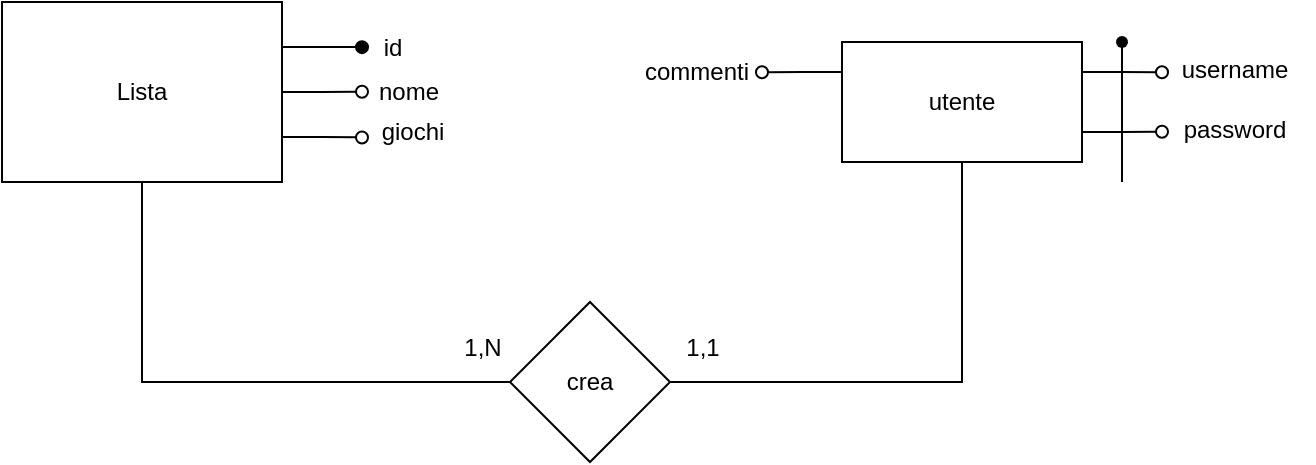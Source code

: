<mxfile version="24.7.16">
  <diagram name="Pagina-1" id="an9IDKrDngbuDWgI6LzD">
    <mxGraphModel dx="1195" dy="622" grid="1" gridSize="10" guides="1" tooltips="1" connect="1" arrows="1" fold="1" page="1" pageScale="1" pageWidth="827" pageHeight="1169" math="0" shadow="0">
      <root>
        <mxCell id="0" />
        <mxCell id="1" parent="0" />
        <mxCell id="YffOVB0470sbpmYkByOQ-3" style="edgeStyle=orthogonalEdgeStyle;rounded=0;orthogonalLoop=1;jettySize=auto;html=1;exitX=1;exitY=0.25;exitDx=0;exitDy=0;endArrow=oval;endFill=1;" parent="1" source="YffOVB0470sbpmYkByOQ-1" edge="1">
          <mxGeometry relative="1" as="geometry">
            <mxPoint x="300" y="122.571" as="targetPoint" />
          </mxGeometry>
        </mxCell>
        <mxCell id="YffOVB0470sbpmYkByOQ-5" style="edgeStyle=orthogonalEdgeStyle;rounded=0;orthogonalLoop=1;jettySize=auto;html=1;exitX=1;exitY=0.5;exitDx=0;exitDy=0;endArrow=oval;endFill=0;" parent="1" source="YffOVB0470sbpmYkByOQ-1" edge="1">
          <mxGeometry relative="1" as="geometry">
            <mxPoint x="300" y="144.857" as="targetPoint" />
          </mxGeometry>
        </mxCell>
        <mxCell id="YffOVB0470sbpmYkByOQ-9" style="edgeStyle=orthogonalEdgeStyle;rounded=0;orthogonalLoop=1;jettySize=auto;html=1;exitX=1;exitY=0.75;exitDx=0;exitDy=0;endArrow=oval;endFill=0;" parent="1" source="YffOVB0470sbpmYkByOQ-1" edge="1">
          <mxGeometry relative="1" as="geometry">
            <mxPoint x="300" y="167.714" as="targetPoint" />
          </mxGeometry>
        </mxCell>
        <mxCell id="YffOVB0470sbpmYkByOQ-1" value="Lista" style="rounded=0;whiteSpace=wrap;html=1;" parent="1" vertex="1">
          <mxGeometry x="120" y="100" width="140" height="90" as="geometry" />
        </mxCell>
        <mxCell id="YffOVB0470sbpmYkByOQ-4" value="id" style="text;html=1;align=center;verticalAlign=middle;resizable=0;points=[];autosize=1;strokeColor=none;fillColor=none;" parent="1" vertex="1">
          <mxGeometry x="300" y="108" width="30" height="30" as="geometry" />
        </mxCell>
        <mxCell id="YffOVB0470sbpmYkByOQ-6" value="nome" style="text;html=1;align=center;verticalAlign=middle;resizable=0;points=[];autosize=1;strokeColor=none;fillColor=none;" parent="1" vertex="1">
          <mxGeometry x="298" y="130" width="50" height="30" as="geometry" />
        </mxCell>
        <mxCell id="YffOVB0470sbpmYkByOQ-7" value="giochi" style="text;html=1;align=center;verticalAlign=middle;resizable=0;points=[];autosize=1;strokeColor=none;fillColor=none;" parent="1" vertex="1">
          <mxGeometry x="300" y="150" width="50" height="30" as="geometry" />
        </mxCell>
        <mxCell id="YffOVB0470sbpmYkByOQ-11" style="edgeStyle=orthogonalEdgeStyle;rounded=0;orthogonalLoop=1;jettySize=auto;html=1;exitX=1;exitY=0.25;exitDx=0;exitDy=0;endArrow=oval;endFill=0;" parent="1" source="YffOVB0470sbpmYkByOQ-10" edge="1">
          <mxGeometry relative="1" as="geometry">
            <mxPoint x="700" y="135.143" as="targetPoint" />
          </mxGeometry>
        </mxCell>
        <mxCell id="YffOVB0470sbpmYkByOQ-14" style="edgeStyle=orthogonalEdgeStyle;rounded=0;orthogonalLoop=1;jettySize=auto;html=1;exitX=1;exitY=0.75;exitDx=0;exitDy=0;endArrow=oval;endFill=0;" parent="1" source="YffOVB0470sbpmYkByOQ-10" edge="1">
          <mxGeometry relative="1" as="geometry">
            <mxPoint x="700" y="164.857" as="targetPoint" />
          </mxGeometry>
        </mxCell>
        <mxCell id="YffOVB0470sbpmYkByOQ-22" style="edgeStyle=orthogonalEdgeStyle;rounded=0;orthogonalLoop=1;jettySize=auto;html=1;exitX=0;exitY=0.25;exitDx=0;exitDy=0;endArrow=oval;endFill=0;" parent="1" source="YffOVB0470sbpmYkByOQ-10" edge="1">
          <mxGeometry relative="1" as="geometry">
            <mxPoint x="500" y="135.143" as="targetPoint" />
          </mxGeometry>
        </mxCell>
        <mxCell id="8qfT9pUev-Jqsru31Hen-1" style="edgeStyle=orthogonalEdgeStyle;rounded=0;orthogonalLoop=1;jettySize=auto;html=1;exitX=0.5;exitY=1;exitDx=0;exitDy=0;entryX=1;entryY=0.5;entryDx=0;entryDy=0;endArrow=none;endFill=0;" edge="1" parent="1" source="YffOVB0470sbpmYkByOQ-10" target="8qfT9pUev-Jqsru31Hen-2">
          <mxGeometry relative="1" as="geometry">
            <mxPoint x="600" y="290.0" as="targetPoint" />
          </mxGeometry>
        </mxCell>
        <mxCell id="YffOVB0470sbpmYkByOQ-10" value="utente" style="rounded=0;whiteSpace=wrap;html=1;" parent="1" vertex="1">
          <mxGeometry x="540" y="120" width="120" height="60" as="geometry" />
        </mxCell>
        <mxCell id="YffOVB0470sbpmYkByOQ-12" value="username" style="text;html=1;align=center;verticalAlign=middle;resizable=0;points=[];autosize=1;strokeColor=none;fillColor=none;" parent="1" vertex="1">
          <mxGeometry x="696" y="119" width="80" height="30" as="geometry" />
        </mxCell>
        <mxCell id="YffOVB0470sbpmYkByOQ-15" value="password" style="text;html=1;align=center;verticalAlign=middle;resizable=0;points=[];autosize=1;strokeColor=none;fillColor=none;" parent="1" vertex="1">
          <mxGeometry x="701" y="149" width="70" height="30" as="geometry" />
        </mxCell>
        <mxCell id="YffOVB0470sbpmYkByOQ-18" value="" style="edgeStyle=none;orthogonalLoop=1;jettySize=auto;html=1;rounded=0;endArrow=none;endFill=0;" parent="1" source="YffOVB0470sbpmYkByOQ-17" edge="1">
          <mxGeometry width="100" relative="1" as="geometry">
            <mxPoint x="680" y="190" as="sourcePoint" />
            <mxPoint x="680" y="120" as="targetPoint" />
            <Array as="points" />
          </mxGeometry>
        </mxCell>
        <mxCell id="YffOVB0470sbpmYkByOQ-20" value="" style="edgeStyle=none;orthogonalLoop=1;jettySize=auto;html=1;rounded=0;endArrow=none;endFill=0;" parent="1" target="YffOVB0470sbpmYkByOQ-17" edge="1">
          <mxGeometry width="100" relative="1" as="geometry">
            <mxPoint x="680" y="190" as="sourcePoint" />
            <mxPoint x="680" y="120" as="targetPoint" />
            <Array as="points" />
          </mxGeometry>
        </mxCell>
        <mxCell id="YffOVB0470sbpmYkByOQ-17" value="" style="shape=waypoint;sketch=0;size=6;pointerEvents=1;points=[];fillColor=none;resizable=0;rotatable=0;perimeter=centerPerimeter;snapToPoint=1;" parent="1" vertex="1">
          <mxGeometry x="670" y="110" width="20" height="20" as="geometry" />
        </mxCell>
        <mxCell id="YffOVB0470sbpmYkByOQ-23" value="commenti" style="text;html=1;align=center;verticalAlign=middle;resizable=0;points=[];autosize=1;strokeColor=none;fillColor=none;" parent="1" vertex="1">
          <mxGeometry x="427" y="120" width="80" height="30" as="geometry" />
        </mxCell>
        <mxCell id="8qfT9pUev-Jqsru31Hen-3" style="edgeStyle=orthogonalEdgeStyle;rounded=0;orthogonalLoop=1;jettySize=auto;html=1;exitX=0;exitY=0.5;exitDx=0;exitDy=0;entryX=0.5;entryY=1;entryDx=0;entryDy=0;endArrow=none;endFill=0;" edge="1" parent="1" source="8qfT9pUev-Jqsru31Hen-2" target="YffOVB0470sbpmYkByOQ-1">
          <mxGeometry relative="1" as="geometry" />
        </mxCell>
        <mxCell id="8qfT9pUev-Jqsru31Hen-2" value="crea" style="rhombus;whiteSpace=wrap;html=1;" vertex="1" parent="1">
          <mxGeometry x="374" y="250" width="80" height="80" as="geometry" />
        </mxCell>
        <mxCell id="8qfT9pUev-Jqsru31Hen-5" value="1,1" style="text;html=1;align=center;verticalAlign=middle;resizable=0;points=[];autosize=1;strokeColor=none;fillColor=none;" vertex="1" parent="1">
          <mxGeometry x="450" y="258" width="40" height="30" as="geometry" />
        </mxCell>
        <mxCell id="8qfT9pUev-Jqsru31Hen-6" value="1,N" style="text;html=1;align=center;verticalAlign=middle;resizable=0;points=[];autosize=1;strokeColor=none;fillColor=none;" vertex="1" parent="1">
          <mxGeometry x="340" y="258" width="40" height="30" as="geometry" />
        </mxCell>
      </root>
    </mxGraphModel>
  </diagram>
</mxfile>
